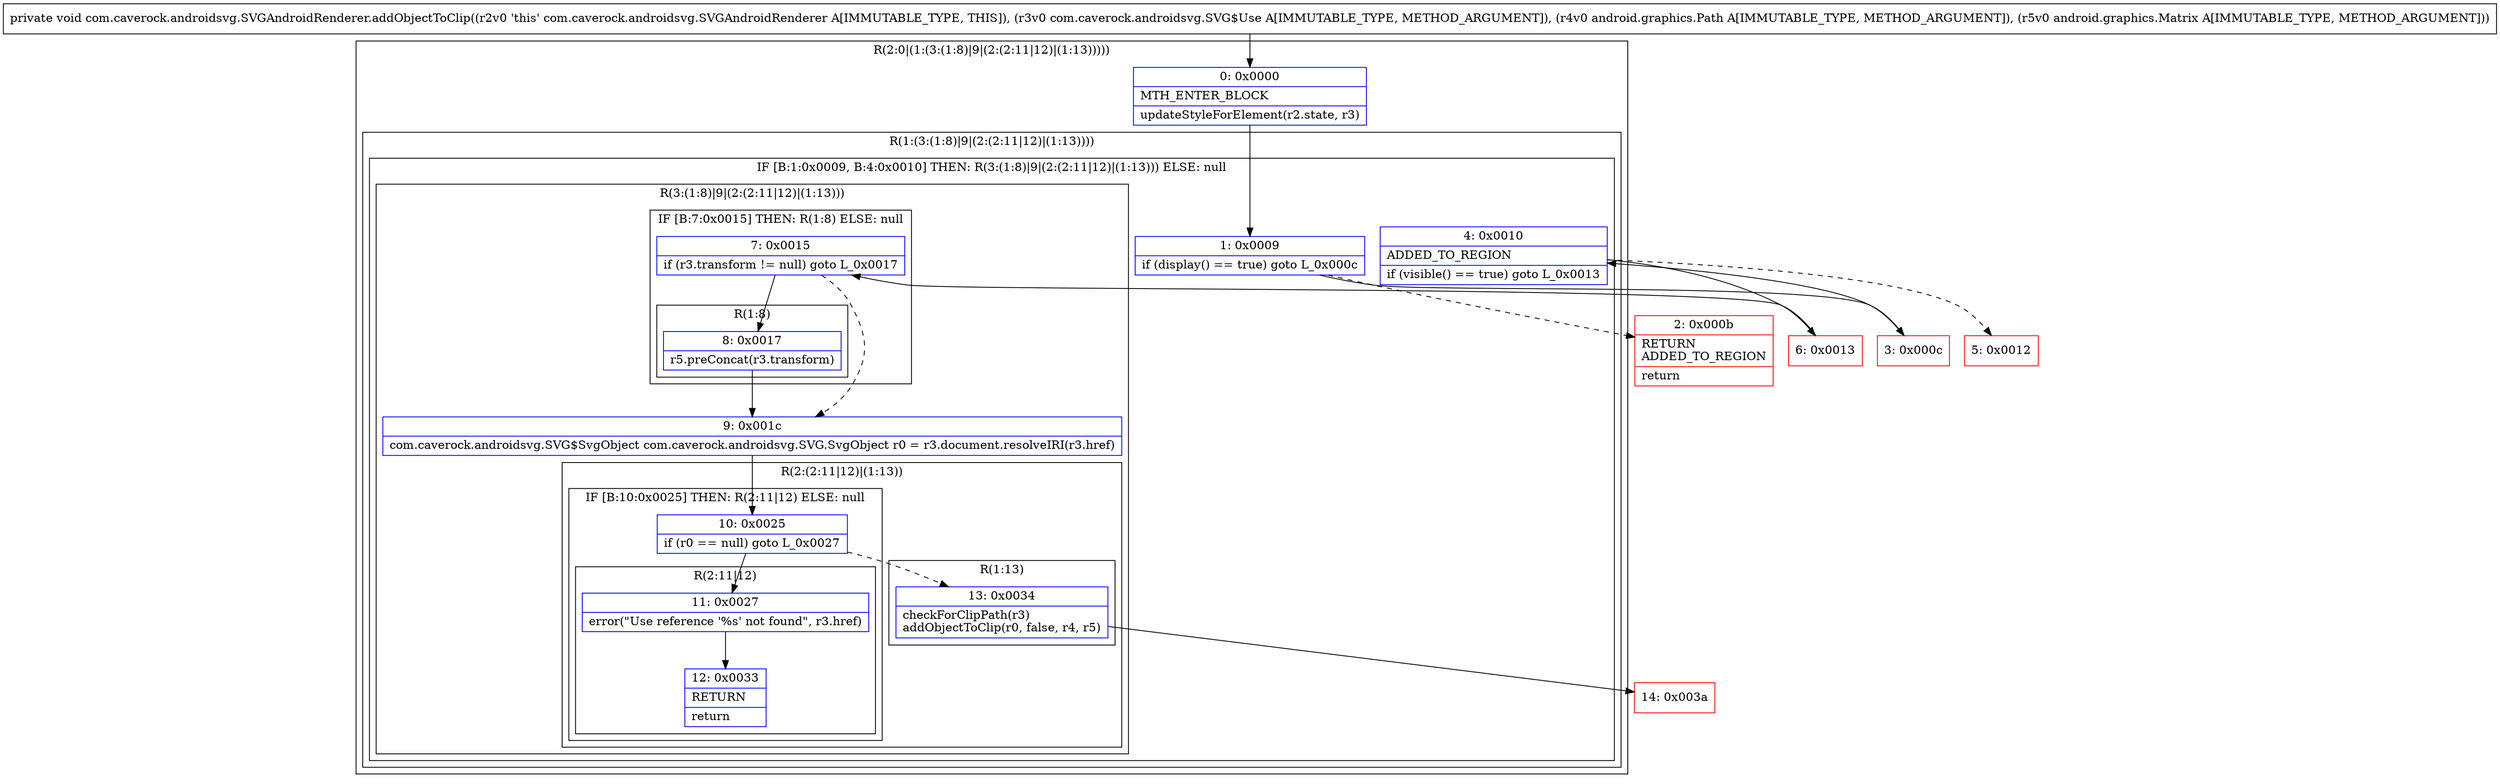 digraph "CFG forcom.caverock.androidsvg.SVGAndroidRenderer.addObjectToClip(Lcom\/caverock\/androidsvg\/SVG$Use;Landroid\/graphics\/Path;Landroid\/graphics\/Matrix;)V" {
subgraph cluster_Region_1203325560 {
label = "R(2:0|(1:(3:(1:8)|9|(2:(2:11|12)|(1:13)))))";
node [shape=record,color=blue];
Node_0 [shape=record,label="{0\:\ 0x0000|MTH_ENTER_BLOCK\l|updateStyleForElement(r2.state, r3)\l}"];
subgraph cluster_Region_289894918 {
label = "R(1:(3:(1:8)|9|(2:(2:11|12)|(1:13))))";
node [shape=record,color=blue];
subgraph cluster_IfRegion_4789249 {
label = "IF [B:1:0x0009, B:4:0x0010] THEN: R(3:(1:8)|9|(2:(2:11|12)|(1:13))) ELSE: null";
node [shape=record,color=blue];
Node_1 [shape=record,label="{1\:\ 0x0009|if (display() == true) goto L_0x000c\l}"];
Node_4 [shape=record,label="{4\:\ 0x0010|ADDED_TO_REGION\l|if (visible() == true) goto L_0x0013\l}"];
subgraph cluster_Region_418392903 {
label = "R(3:(1:8)|9|(2:(2:11|12)|(1:13)))";
node [shape=record,color=blue];
subgraph cluster_IfRegion_498900135 {
label = "IF [B:7:0x0015] THEN: R(1:8) ELSE: null";
node [shape=record,color=blue];
Node_7 [shape=record,label="{7\:\ 0x0015|if (r3.transform != null) goto L_0x0017\l}"];
subgraph cluster_Region_282853346 {
label = "R(1:8)";
node [shape=record,color=blue];
Node_8 [shape=record,label="{8\:\ 0x0017|r5.preConcat(r3.transform)\l}"];
}
}
Node_9 [shape=record,label="{9\:\ 0x001c|com.caverock.androidsvg.SVG$SvgObject com.caverock.androidsvg.SVG.SvgObject r0 = r3.document.resolveIRI(r3.href)\l}"];
subgraph cluster_Region_975599805 {
label = "R(2:(2:11|12)|(1:13))";
node [shape=record,color=blue];
subgraph cluster_IfRegion_1270950084 {
label = "IF [B:10:0x0025] THEN: R(2:11|12) ELSE: null";
node [shape=record,color=blue];
Node_10 [shape=record,label="{10\:\ 0x0025|if (r0 == null) goto L_0x0027\l}"];
subgraph cluster_Region_1913101028 {
label = "R(2:11|12)";
node [shape=record,color=blue];
Node_11 [shape=record,label="{11\:\ 0x0027|error(\"Use reference '%s' not found\", r3.href)\l}"];
Node_12 [shape=record,label="{12\:\ 0x0033|RETURN\l|return\l}"];
}
}
subgraph cluster_Region_639341595 {
label = "R(1:13)";
node [shape=record,color=blue];
Node_13 [shape=record,label="{13\:\ 0x0034|checkForClipPath(r3)\laddObjectToClip(r0, false, r4, r5)\l}"];
}
}
}
}
}
}
Node_2 [shape=record,color=red,label="{2\:\ 0x000b|RETURN\lADDED_TO_REGION\l|return\l}"];
Node_3 [shape=record,color=red,label="{3\:\ 0x000c}"];
Node_5 [shape=record,color=red,label="{5\:\ 0x0012}"];
Node_6 [shape=record,color=red,label="{6\:\ 0x0013}"];
Node_14 [shape=record,color=red,label="{14\:\ 0x003a}"];
MethodNode[shape=record,label="{private void com.caverock.androidsvg.SVGAndroidRenderer.addObjectToClip((r2v0 'this' com.caverock.androidsvg.SVGAndroidRenderer A[IMMUTABLE_TYPE, THIS]), (r3v0 com.caverock.androidsvg.SVG$Use A[IMMUTABLE_TYPE, METHOD_ARGUMENT]), (r4v0 android.graphics.Path A[IMMUTABLE_TYPE, METHOD_ARGUMENT]), (r5v0 android.graphics.Matrix A[IMMUTABLE_TYPE, METHOD_ARGUMENT])) }"];
MethodNode -> Node_0;
Node_0 -> Node_1;
Node_1 -> Node_2[style=dashed];
Node_1 -> Node_3;
Node_4 -> Node_5[style=dashed];
Node_4 -> Node_6;
Node_7 -> Node_8;
Node_7 -> Node_9[style=dashed];
Node_8 -> Node_9;
Node_9 -> Node_10;
Node_10 -> Node_11;
Node_10 -> Node_13[style=dashed];
Node_11 -> Node_12;
Node_13 -> Node_14;
Node_3 -> Node_4;
Node_6 -> Node_7;
}

